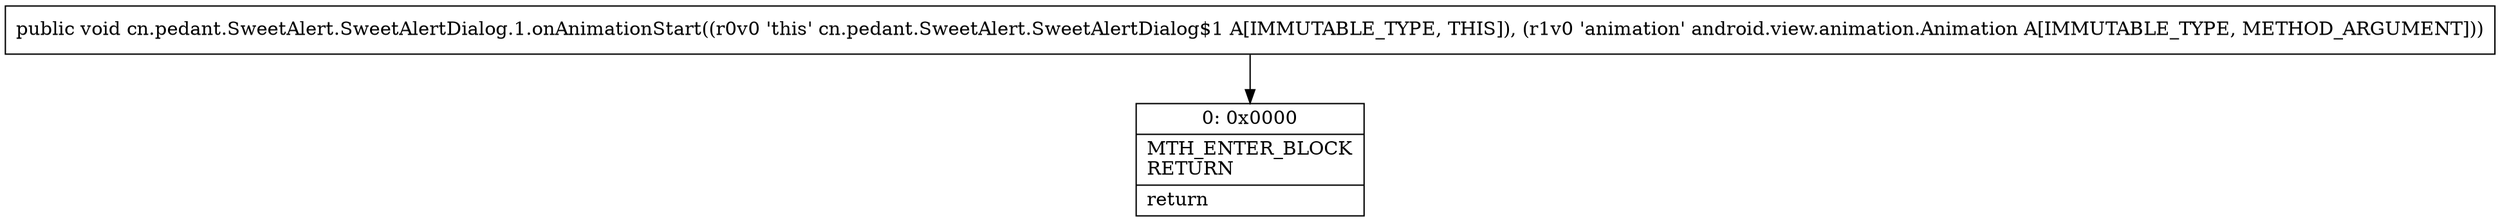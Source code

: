 digraph "CFG forcn.pedant.SweetAlert.SweetAlertDialog.1.onAnimationStart(Landroid\/view\/animation\/Animation;)V" {
Node_0 [shape=record,label="{0\:\ 0x0000|MTH_ENTER_BLOCK\lRETURN\l|return\l}"];
MethodNode[shape=record,label="{public void cn.pedant.SweetAlert.SweetAlertDialog.1.onAnimationStart((r0v0 'this' cn.pedant.SweetAlert.SweetAlertDialog$1 A[IMMUTABLE_TYPE, THIS]), (r1v0 'animation' android.view.animation.Animation A[IMMUTABLE_TYPE, METHOD_ARGUMENT])) }"];
MethodNode -> Node_0;
}

